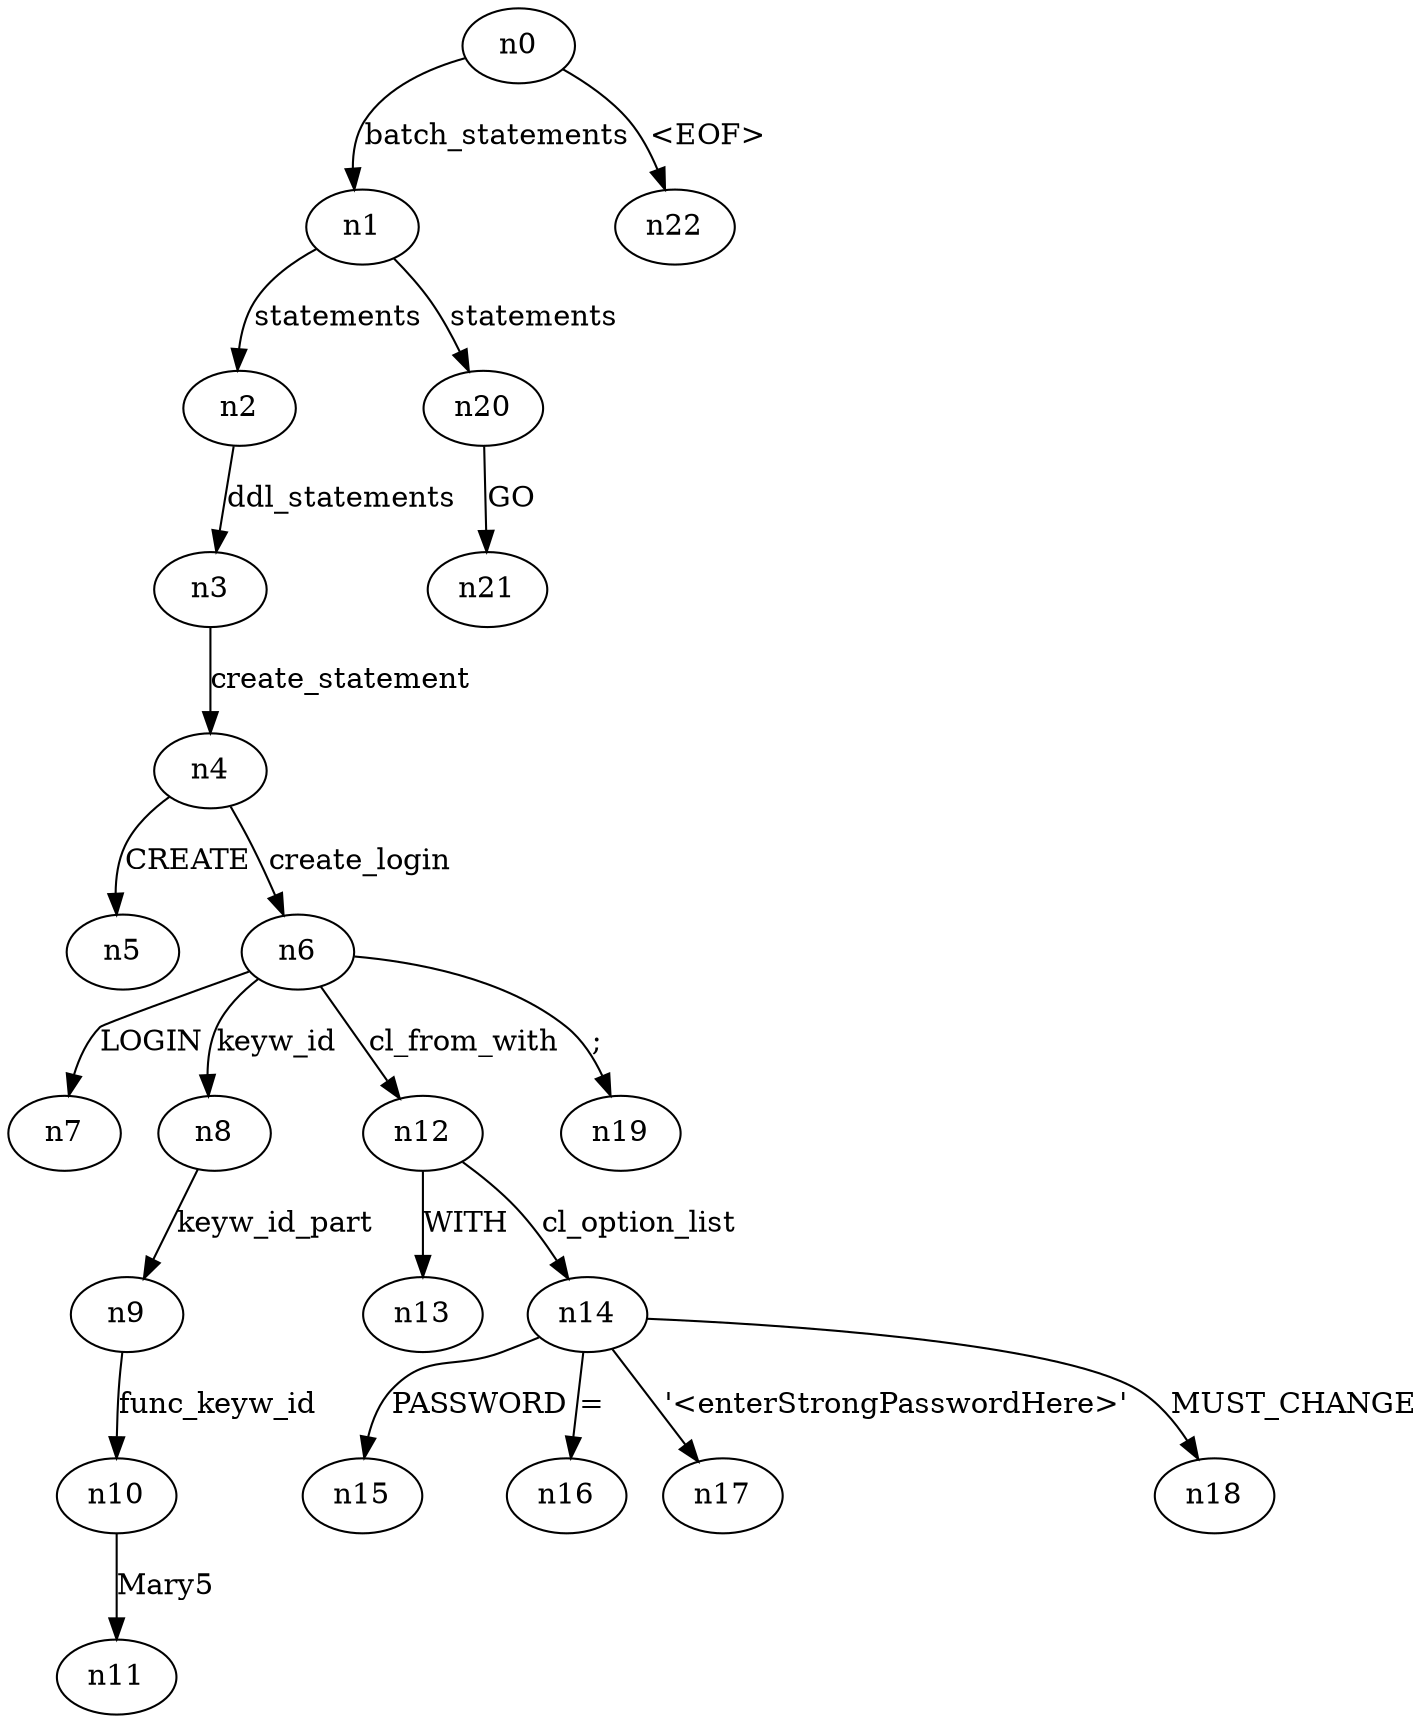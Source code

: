 digraph ParseTree {
  n0 -> n1 [label="batch_statements"];
  n1 -> n2 [label="statements"];
  n2 -> n3 [label="ddl_statements"];
  n3 -> n4 [label="create_statement"];
  n4 -> n5 [label="CREATE"];
  n4 -> n6 [label="create_login"];
  n6 -> n7 [label="LOGIN"];
  n6 -> n8 [label="keyw_id"];
  n8 -> n9 [label="keyw_id_part"];
  n9 -> n10 [label="func_keyw_id"];
  n10 -> n11 [label="Mary5"];
  n6 -> n12 [label="cl_from_with"];
  n12 -> n13 [label="WITH"];
  n12 -> n14 [label="cl_option_list"];
  n14 -> n15 [label="PASSWORD"];
  n14 -> n16 [label="="];
  n14 -> n17 [label="'<enterStrongPasswordHere>'"];
  n14 -> n18 [label="MUST_CHANGE"];
  n6 -> n19 [label=";"];
  n1 -> n20 [label="statements"];
  n20 -> n21 [label="GO"];
  n0 -> n22 [label="<EOF>"];
}